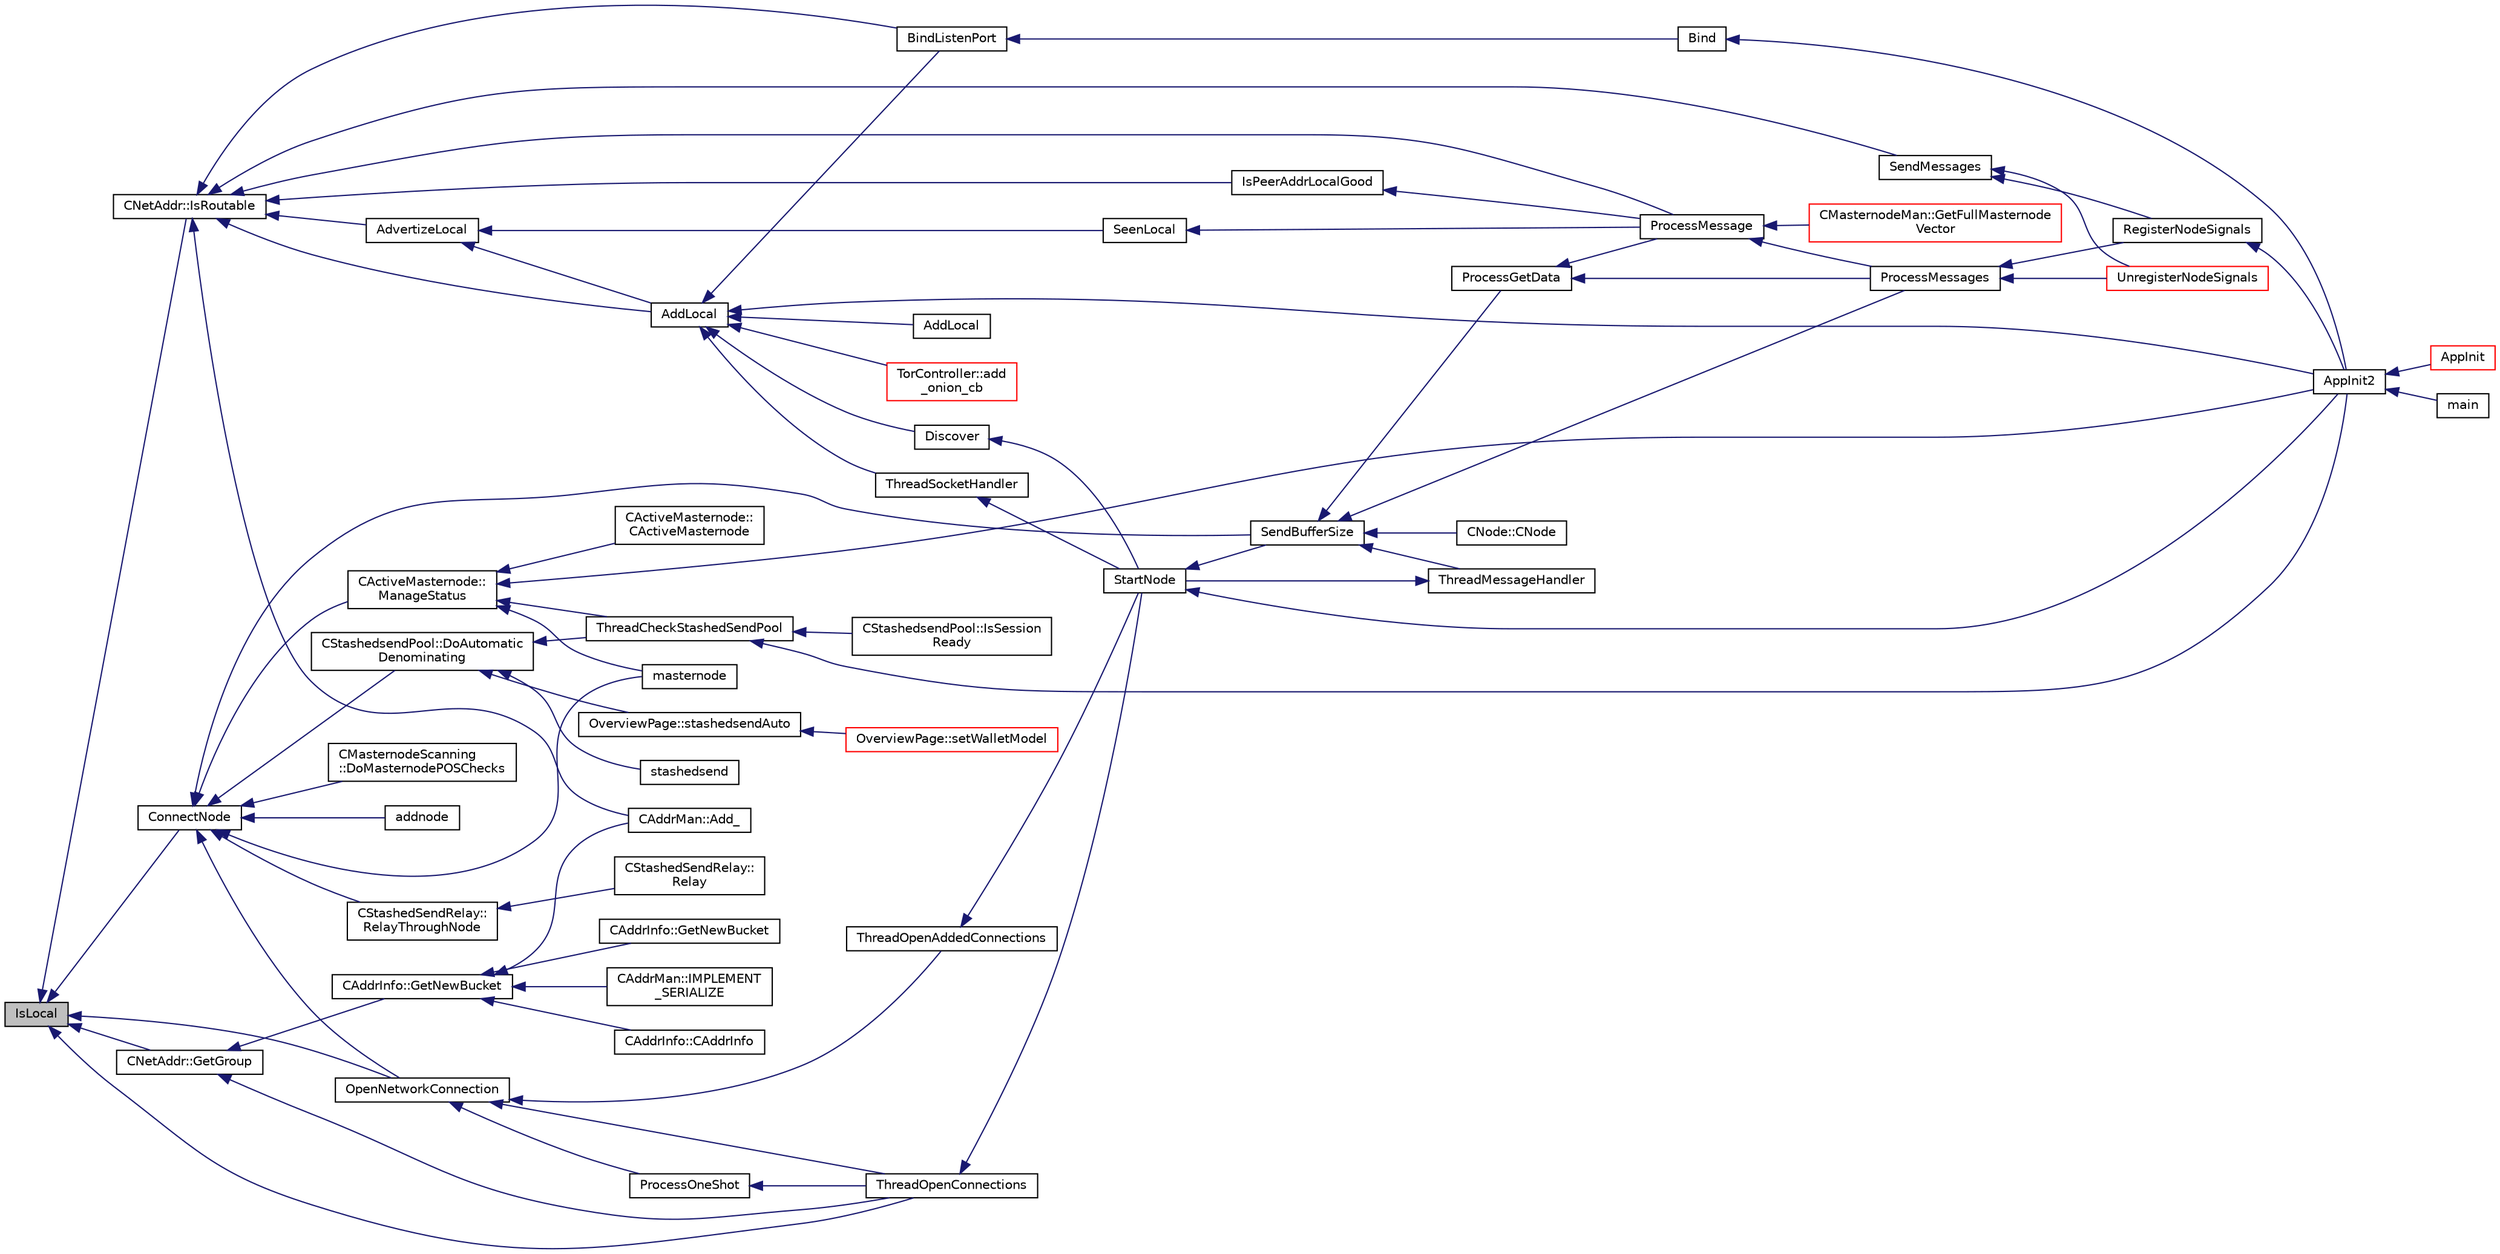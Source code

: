 digraph "IsLocal"
{
  edge [fontname="Helvetica",fontsize="10",labelfontname="Helvetica",labelfontsize="10"];
  node [fontname="Helvetica",fontsize="10",shape=record];
  rankdir="LR";
  Node561 [label="IsLocal",height=0.2,width=0.4,color="black", fillcolor="grey75", style="filled", fontcolor="black"];
  Node561 -> Node562 [dir="back",color="midnightblue",fontsize="10",style="solid",fontname="Helvetica"];
  Node562 [label="ConnectNode",height=0.2,width=0.4,color="black", fillcolor="white", style="filled",URL="$d7/d97/net_8h.html#ab2c1bd88322f3f689616e70be5b53ade"];
  Node562 -> Node563 [dir="back",color="midnightblue",fontsize="10",style="solid",fontname="Helvetica"];
  Node563 [label="CActiveMasternode::\lManageStatus",height=0.2,width=0.4,color="black", fillcolor="white", style="filled",URL="$d9/d29/class_c_active_masternode.html#a8004b3b2100da7dcfedbd1e959633e51"];
  Node563 -> Node564 [dir="back",color="midnightblue",fontsize="10",style="solid",fontname="Helvetica"];
  Node564 [label="CActiveMasternode::\lCActiveMasternode",height=0.2,width=0.4,color="black", fillcolor="white", style="filled",URL="$d9/d29/class_c_active_masternode.html#a7ffb946d1b2aad0054d3b3efce8c0543"];
  Node563 -> Node565 [dir="back",color="midnightblue",fontsize="10",style="solid",fontname="Helvetica"];
  Node565 [label="AppInit2",height=0.2,width=0.4,color="black", fillcolor="white", style="filled",URL="$d8/dc0/init_8h.html#a1a4c1bfbf6ba1db77e988b89b9cadfd3",tooltip="Initialize ion. "];
  Node565 -> Node566 [dir="back",color="midnightblue",fontsize="10",style="solid",fontname="Helvetica"];
  Node566 [label="AppInit",height=0.2,width=0.4,color="red", fillcolor="white", style="filled",URL="$d4/d35/iond_8cpp.html#ac59316b767e6984e1285f0531275286b"];
  Node565 -> Node568 [dir="back",color="midnightblue",fontsize="10",style="solid",fontname="Helvetica"];
  Node568 [label="main",height=0.2,width=0.4,color="black", fillcolor="white", style="filled",URL="$d5/d2d/ion_8cpp.html#a0ddf1224851353fc92bfbff6f499fa97"];
  Node563 -> Node569 [dir="back",color="midnightblue",fontsize="10",style="solid",fontname="Helvetica"];
  Node569 [label="masternode",height=0.2,width=0.4,color="black", fillcolor="white", style="filled",URL="$d5/d6b/rpcstashedsend_8cpp.html#a30609e443aeb47c29ed0878d16b1b5e1"];
  Node563 -> Node570 [dir="back",color="midnightblue",fontsize="10",style="solid",fontname="Helvetica"];
  Node570 [label="ThreadCheckStashedSendPool",height=0.2,width=0.4,color="black", fillcolor="white", style="filled",URL="$d9/dbc/stashedsend_8h.html#ab583ddc86effded8432ea5387f77d883"];
  Node570 -> Node565 [dir="back",color="midnightblue",fontsize="10",style="solid",fontname="Helvetica"];
  Node570 -> Node571 [dir="back",color="midnightblue",fontsize="10",style="solid",fontname="Helvetica"];
  Node571 [label="CStashedsendPool::IsSession\lReady",height=0.2,width=0.4,color="black", fillcolor="white", style="filled",URL="$dd/d8a/class_c_stashedsend_pool.html#acb903e97bacd0ecf2f1c3c0d82e6641c",tooltip="Do we have enough users to take entries? "];
  Node562 -> Node572 [dir="back",color="midnightblue",fontsize="10",style="solid",fontname="Helvetica"];
  Node572 [label="CMasternodeScanning\l::DoMasternodePOSChecks",height=0.2,width=0.4,color="black", fillcolor="white", style="filled",URL="$d5/d9f/class_c_masternode_scanning.html#a6bc18fb7508f702e2a2d1c3731342f8f"];
  Node562 -> Node573 [dir="back",color="midnightblue",fontsize="10",style="solid",fontname="Helvetica"];
  Node573 [label="OpenNetworkConnection",height=0.2,width=0.4,color="black", fillcolor="white", style="filled",URL="$dd/d84/net_8cpp.html#aa19cb8e6cf23a990e585f2bbf9ece276"];
  Node573 -> Node574 [dir="back",color="midnightblue",fontsize="10",style="solid",fontname="Helvetica"];
  Node574 [label="ProcessOneShot",height=0.2,width=0.4,color="black", fillcolor="white", style="filled",URL="$dd/d84/net_8cpp.html#af2ec2d087be42005dc76eac64a531088"];
  Node574 -> Node575 [dir="back",color="midnightblue",fontsize="10",style="solid",fontname="Helvetica"];
  Node575 [label="ThreadOpenConnections",height=0.2,width=0.4,color="black", fillcolor="white", style="filled",URL="$dd/d84/net_8cpp.html#a3b4720330e61127963a43df26b80f804"];
  Node575 -> Node576 [dir="back",color="midnightblue",fontsize="10",style="solid",fontname="Helvetica"];
  Node576 [label="StartNode",height=0.2,width=0.4,color="black", fillcolor="white", style="filled",URL="$d7/d97/net_8h.html#a9396d8054e8f74959e9391871aaddde0"];
  Node576 -> Node565 [dir="back",color="midnightblue",fontsize="10",style="solid",fontname="Helvetica"];
  Node576 -> Node577 [dir="back",color="midnightblue",fontsize="10",style="solid",fontname="Helvetica"];
  Node577 [label="SendBufferSize",height=0.2,width=0.4,color="black", fillcolor="white", style="filled",URL="$d7/d97/net_8h.html#a13f289d6233bd32b78a38793f76bdccb"];
  Node577 -> Node578 [dir="back",color="midnightblue",fontsize="10",style="solid",fontname="Helvetica"];
  Node578 [label="ProcessGetData",height=0.2,width=0.4,color="black", fillcolor="white", style="filled",URL="$df/d0a/main_8cpp.html#a3be415b83ecfe1f4215e0bd28c3b1eec"];
  Node578 -> Node579 [dir="back",color="midnightblue",fontsize="10",style="solid",fontname="Helvetica"];
  Node579 [label="ProcessMessage",height=0.2,width=0.4,color="black", fillcolor="white", style="filled",URL="$df/d0a/main_8cpp.html#a8ba92b1a4bce3c835e887a9073d17d8e"];
  Node579 -> Node580 [dir="back",color="midnightblue",fontsize="10",style="solid",fontname="Helvetica"];
  Node580 [label="ProcessMessages",height=0.2,width=0.4,color="black", fillcolor="white", style="filled",URL="$d4/dbf/main_8h.html#a196f9318f02448b85b28d612698934fd"];
  Node580 -> Node581 [dir="back",color="midnightblue",fontsize="10",style="solid",fontname="Helvetica"];
  Node581 [label="RegisterNodeSignals",height=0.2,width=0.4,color="black", fillcolor="white", style="filled",URL="$d4/dbf/main_8h.html#ab02615ff65f91d69f8d786ec900baa8a",tooltip="Register with a network node to receive its signals. "];
  Node581 -> Node565 [dir="back",color="midnightblue",fontsize="10",style="solid",fontname="Helvetica"];
  Node580 -> Node582 [dir="back",color="midnightblue",fontsize="10",style="solid",fontname="Helvetica"];
  Node582 [label="UnregisterNodeSignals",height=0.2,width=0.4,color="red", fillcolor="white", style="filled",URL="$d4/dbf/main_8h.html#a3ef0cc6e9d9d6435ee2a5569244d6ebd",tooltip="Unregister a network node. "];
  Node579 -> Node584 [dir="back",color="midnightblue",fontsize="10",style="solid",fontname="Helvetica"];
  Node584 [label="CMasternodeMan::GetFullMasternode\lVector",height=0.2,width=0.4,color="red", fillcolor="white", style="filled",URL="$dc/d6b/class_c_masternode_man.html#ab39e213a7601e1bef2eba1d5d63206f5"];
  Node578 -> Node580 [dir="back",color="midnightblue",fontsize="10",style="solid",fontname="Helvetica"];
  Node577 -> Node580 [dir="back",color="midnightblue",fontsize="10",style="solid",fontname="Helvetica"];
  Node577 -> Node589 [dir="back",color="midnightblue",fontsize="10",style="solid",fontname="Helvetica"];
  Node589 [label="ThreadMessageHandler",height=0.2,width=0.4,color="black", fillcolor="white", style="filled",URL="$dd/d84/net_8cpp.html#a379b0d3521bdd62ac296f219d70c4e30"];
  Node589 -> Node576 [dir="back",color="midnightblue",fontsize="10",style="solid",fontname="Helvetica"];
  Node577 -> Node590 [dir="back",color="midnightblue",fontsize="10",style="solid",fontname="Helvetica"];
  Node590 [label="CNode::CNode",height=0.2,width=0.4,color="black", fillcolor="white", style="filled",URL="$d1/d64/class_c_node.html#a51556705550511146245b9fb2fec09c1"];
  Node573 -> Node575 [dir="back",color="midnightblue",fontsize="10",style="solid",fontname="Helvetica"];
  Node573 -> Node591 [dir="back",color="midnightblue",fontsize="10",style="solid",fontname="Helvetica"];
  Node591 [label="ThreadOpenAddedConnections",height=0.2,width=0.4,color="black", fillcolor="white", style="filled",URL="$dd/d84/net_8cpp.html#a2d1ca95557ae336582b886a251e7fe94"];
  Node591 -> Node576 [dir="back",color="midnightblue",fontsize="10",style="solid",fontname="Helvetica"];
  Node562 -> Node577 [dir="back",color="midnightblue",fontsize="10",style="solid",fontname="Helvetica"];
  Node562 -> Node592 [dir="back",color="midnightblue",fontsize="10",style="solid",fontname="Helvetica"];
  Node592 [label="addnode",height=0.2,width=0.4,color="black", fillcolor="white", style="filled",URL="$df/dab/rpcnet_8cpp.html#ab455bfd729ba34d3bb55b716e62405a3"];
  Node562 -> Node569 [dir="back",color="midnightblue",fontsize="10",style="solid",fontname="Helvetica"];
  Node562 -> Node593 [dir="back",color="midnightblue",fontsize="10",style="solid",fontname="Helvetica"];
  Node593 [label="CStashedSendRelay::\lRelayThroughNode",height=0.2,width=0.4,color="black", fillcolor="white", style="filled",URL="$d2/d25/class_c_stashed_send_relay.html#a3e759315bdccb63c1810582eeffa080e"];
  Node593 -> Node594 [dir="back",color="midnightblue",fontsize="10",style="solid",fontname="Helvetica"];
  Node594 [label="CStashedSendRelay::\lRelay",height=0.2,width=0.4,color="black", fillcolor="white", style="filled",URL="$d2/d25/class_c_stashed_send_relay.html#a1466672b4c8f26d5cef789ea42388718"];
  Node562 -> Node595 [dir="back",color="midnightblue",fontsize="10",style="solid",fontname="Helvetica"];
  Node595 [label="CStashedsendPool::DoAutomatic\lDenominating",height=0.2,width=0.4,color="black", fillcolor="white", style="filled",URL="$dd/d8a/class_c_stashedsend_pool.html#a21f19df4854af34c8f89187c768a524f",tooltip="Passively run Stashedsend in the background according to the configuration in settings (only for QT) ..."];
  Node595 -> Node596 [dir="back",color="midnightblue",fontsize="10",style="solid",fontname="Helvetica"];
  Node596 [label="OverviewPage::stashedsendAuto",height=0.2,width=0.4,color="black", fillcolor="white", style="filled",URL="$d1/d91/class_overview_page.html#abf60d7de5f283687a914b487dc44ca76"];
  Node596 -> Node597 [dir="back",color="midnightblue",fontsize="10",style="solid",fontname="Helvetica"];
  Node597 [label="OverviewPage::setWalletModel",height=0.2,width=0.4,color="red", fillcolor="white", style="filled",URL="$d1/d91/class_overview_page.html#a2ed52a3a87e9c74fee38fa873c9bc71f"];
  Node595 -> Node599 [dir="back",color="midnightblue",fontsize="10",style="solid",fontname="Helvetica"];
  Node599 [label="stashedsend",height=0.2,width=0.4,color="black", fillcolor="white", style="filled",URL="$d5/d6b/rpcstashedsend_8cpp.html#a5a7cb1ad55aeaa8bcbb5172e9153a75a"];
  Node595 -> Node570 [dir="back",color="midnightblue",fontsize="10",style="solid",fontname="Helvetica"];
  Node561 -> Node575 [dir="back",color="midnightblue",fontsize="10",style="solid",fontname="Helvetica"];
  Node561 -> Node573 [dir="back",color="midnightblue",fontsize="10",style="solid",fontname="Helvetica"];
  Node561 -> Node600 [dir="back",color="midnightblue",fontsize="10",style="solid",fontname="Helvetica"];
  Node600 [label="CNetAddr::IsRoutable",height=0.2,width=0.4,color="black", fillcolor="white", style="filled",URL="$d3/dc3/class_c_net_addr.html#a4e3b2fea2a6151c76684b3812df4a5c3"];
  Node600 -> Node601 [dir="back",color="midnightblue",fontsize="10",style="solid",fontname="Helvetica"];
  Node601 [label="CAddrMan::Add_",height=0.2,width=0.4,color="black", fillcolor="white", style="filled",URL="$d1/dc7/class_c_addr_man.html#a9dd6df8b1904548a86054d19d4a90724"];
  Node600 -> Node579 [dir="back",color="midnightblue",fontsize="10",style="solid",fontname="Helvetica"];
  Node600 -> Node602 [dir="back",color="midnightblue",fontsize="10",style="solid",fontname="Helvetica"];
  Node602 [label="SendMessages",height=0.2,width=0.4,color="black", fillcolor="white", style="filled",URL="$d4/dbf/main_8h.html#a711a5bdb30c9c9bbdc83011b1cbbe2f3"];
  Node602 -> Node581 [dir="back",color="midnightblue",fontsize="10",style="solid",fontname="Helvetica"];
  Node602 -> Node582 [dir="back",color="midnightblue",fontsize="10",style="solid",fontname="Helvetica"];
  Node600 -> Node603 [dir="back",color="midnightblue",fontsize="10",style="solid",fontname="Helvetica"];
  Node603 [label="IsPeerAddrLocalGood",height=0.2,width=0.4,color="black", fillcolor="white", style="filled",URL="$d7/d97/net_8h.html#a058b75c6fcc94a0643184c237ad6de93"];
  Node603 -> Node579 [dir="back",color="midnightblue",fontsize="10",style="solid",fontname="Helvetica"];
  Node600 -> Node604 [dir="back",color="midnightblue",fontsize="10",style="solid",fontname="Helvetica"];
  Node604 [label="AdvertizeLocal",height=0.2,width=0.4,color="black", fillcolor="white", style="filled",URL="$dd/d84/net_8cpp.html#a11932bbb34fc72238e9069c6e5363108"];
  Node604 -> Node605 [dir="back",color="midnightblue",fontsize="10",style="solid",fontname="Helvetica"];
  Node605 [label="AddLocal",height=0.2,width=0.4,color="black", fillcolor="white", style="filled",URL="$d7/d97/net_8h.html#a337d6af198a6b0d75f830e56da9b91e9"];
  Node605 -> Node565 [dir="back",color="midnightblue",fontsize="10",style="solid",fontname="Helvetica"];
  Node605 -> Node606 [dir="back",color="midnightblue",fontsize="10",style="solid",fontname="Helvetica"];
  Node606 [label="AddLocal",height=0.2,width=0.4,color="black", fillcolor="white", style="filled",URL="$d7/d97/net_8h.html#abda4e8f87772f9a9d9d8f52a93791ffc"];
  Node605 -> Node607 [dir="back",color="midnightblue",fontsize="10",style="solid",fontname="Helvetica"];
  Node607 [label="ThreadSocketHandler",height=0.2,width=0.4,color="black", fillcolor="white", style="filled",URL="$dd/d84/net_8cpp.html#aa1111c12121e039bbd8eedb556e4514a"];
  Node607 -> Node576 [dir="back",color="midnightblue",fontsize="10",style="solid",fontname="Helvetica"];
  Node605 -> Node608 [dir="back",color="midnightblue",fontsize="10",style="solid",fontname="Helvetica"];
  Node608 [label="BindListenPort",height=0.2,width=0.4,color="black", fillcolor="white", style="filled",URL="$dd/d84/net_8cpp.html#a0c8010ad96acff7cca6aca684ec42b71"];
  Node608 -> Node609 [dir="back",color="midnightblue",fontsize="10",style="solid",fontname="Helvetica"];
  Node609 [label="Bind",height=0.2,width=0.4,color="black", fillcolor="white", style="filled",URL="$d0/dc9/init_8cpp.html#a9a9b0573392f737da5951ceef838bb49"];
  Node609 -> Node565 [dir="back",color="midnightblue",fontsize="10",style="solid",fontname="Helvetica"];
  Node605 -> Node610 [dir="back",color="midnightblue",fontsize="10",style="solid",fontname="Helvetica"];
  Node610 [label="Discover",height=0.2,width=0.4,color="black", fillcolor="white", style="filled",URL="$dd/d84/net_8cpp.html#a048eb0919e57aa88134e1afad7ee1ecb"];
  Node610 -> Node576 [dir="back",color="midnightblue",fontsize="10",style="solid",fontname="Helvetica"];
  Node605 -> Node611 [dir="back",color="midnightblue",fontsize="10",style="solid",fontname="Helvetica"];
  Node611 [label="TorController::add\l_onion_cb",height=0.2,width=0.4,color="red", fillcolor="white", style="filled",URL="$da/dd9/class_tor_controller.html#a78b762c14a006b2f509261a95963ff67",tooltip="Callback for ADD_ONION result. "];
  Node604 -> Node619 [dir="back",color="midnightblue",fontsize="10",style="solid",fontname="Helvetica"];
  Node619 [label="SeenLocal",height=0.2,width=0.4,color="black", fillcolor="white", style="filled",URL="$d7/d97/net_8h.html#af7487aacfc9d708b3db40c255ec070a8",tooltip="vote for a local address "];
  Node619 -> Node579 [dir="back",color="midnightblue",fontsize="10",style="solid",fontname="Helvetica"];
  Node600 -> Node605 [dir="back",color="midnightblue",fontsize="10",style="solid",fontname="Helvetica"];
  Node600 -> Node608 [dir="back",color="midnightblue",fontsize="10",style="solid",fontname="Helvetica"];
  Node561 -> Node620 [dir="back",color="midnightblue",fontsize="10",style="solid",fontname="Helvetica"];
  Node620 [label="CNetAddr::GetGroup",height=0.2,width=0.4,color="black", fillcolor="white", style="filled",URL="$d3/dc3/class_c_net_addr.html#a6f8211515f809f6972ce327433d41458"];
  Node620 -> Node621 [dir="back",color="midnightblue",fontsize="10",style="solid",fontname="Helvetica"];
  Node621 [label="CAddrInfo::GetNewBucket",height=0.2,width=0.4,color="black", fillcolor="white", style="filled",URL="$dd/d92/class_c_addr_info.html#a85faee0bb6c4d2bd6e63ed66c011bc75"];
  Node621 -> Node601 [dir="back",color="midnightblue",fontsize="10",style="solid",fontname="Helvetica"];
  Node621 -> Node622 [dir="back",color="midnightblue",fontsize="10",style="solid",fontname="Helvetica"];
  Node622 [label="CAddrInfo::CAddrInfo",height=0.2,width=0.4,color="black", fillcolor="white", style="filled",URL="$dd/d92/class_c_addr_info.html#ae14c3a91bb669e5580be1d3767264187"];
  Node621 -> Node623 [dir="back",color="midnightblue",fontsize="10",style="solid",fontname="Helvetica"];
  Node623 [label="CAddrInfo::GetNewBucket",height=0.2,width=0.4,color="black", fillcolor="white", style="filled",URL="$dd/d92/class_c_addr_info.html#af5990f1a51d8b64dfcdf995355eee1d3"];
  Node621 -> Node624 [dir="back",color="midnightblue",fontsize="10",style="solid",fontname="Helvetica"];
  Node624 [label="CAddrMan::IMPLEMENT\l_SERIALIZE",height=0.2,width=0.4,color="black", fillcolor="white", style="filled",URL="$d1/dc7/class_c_addr_man.html#ac9e9b97d2eccdf4d2864e2e21dda1b8d"];
  Node620 -> Node575 [dir="back",color="midnightblue",fontsize="10",style="solid",fontname="Helvetica"];
}
